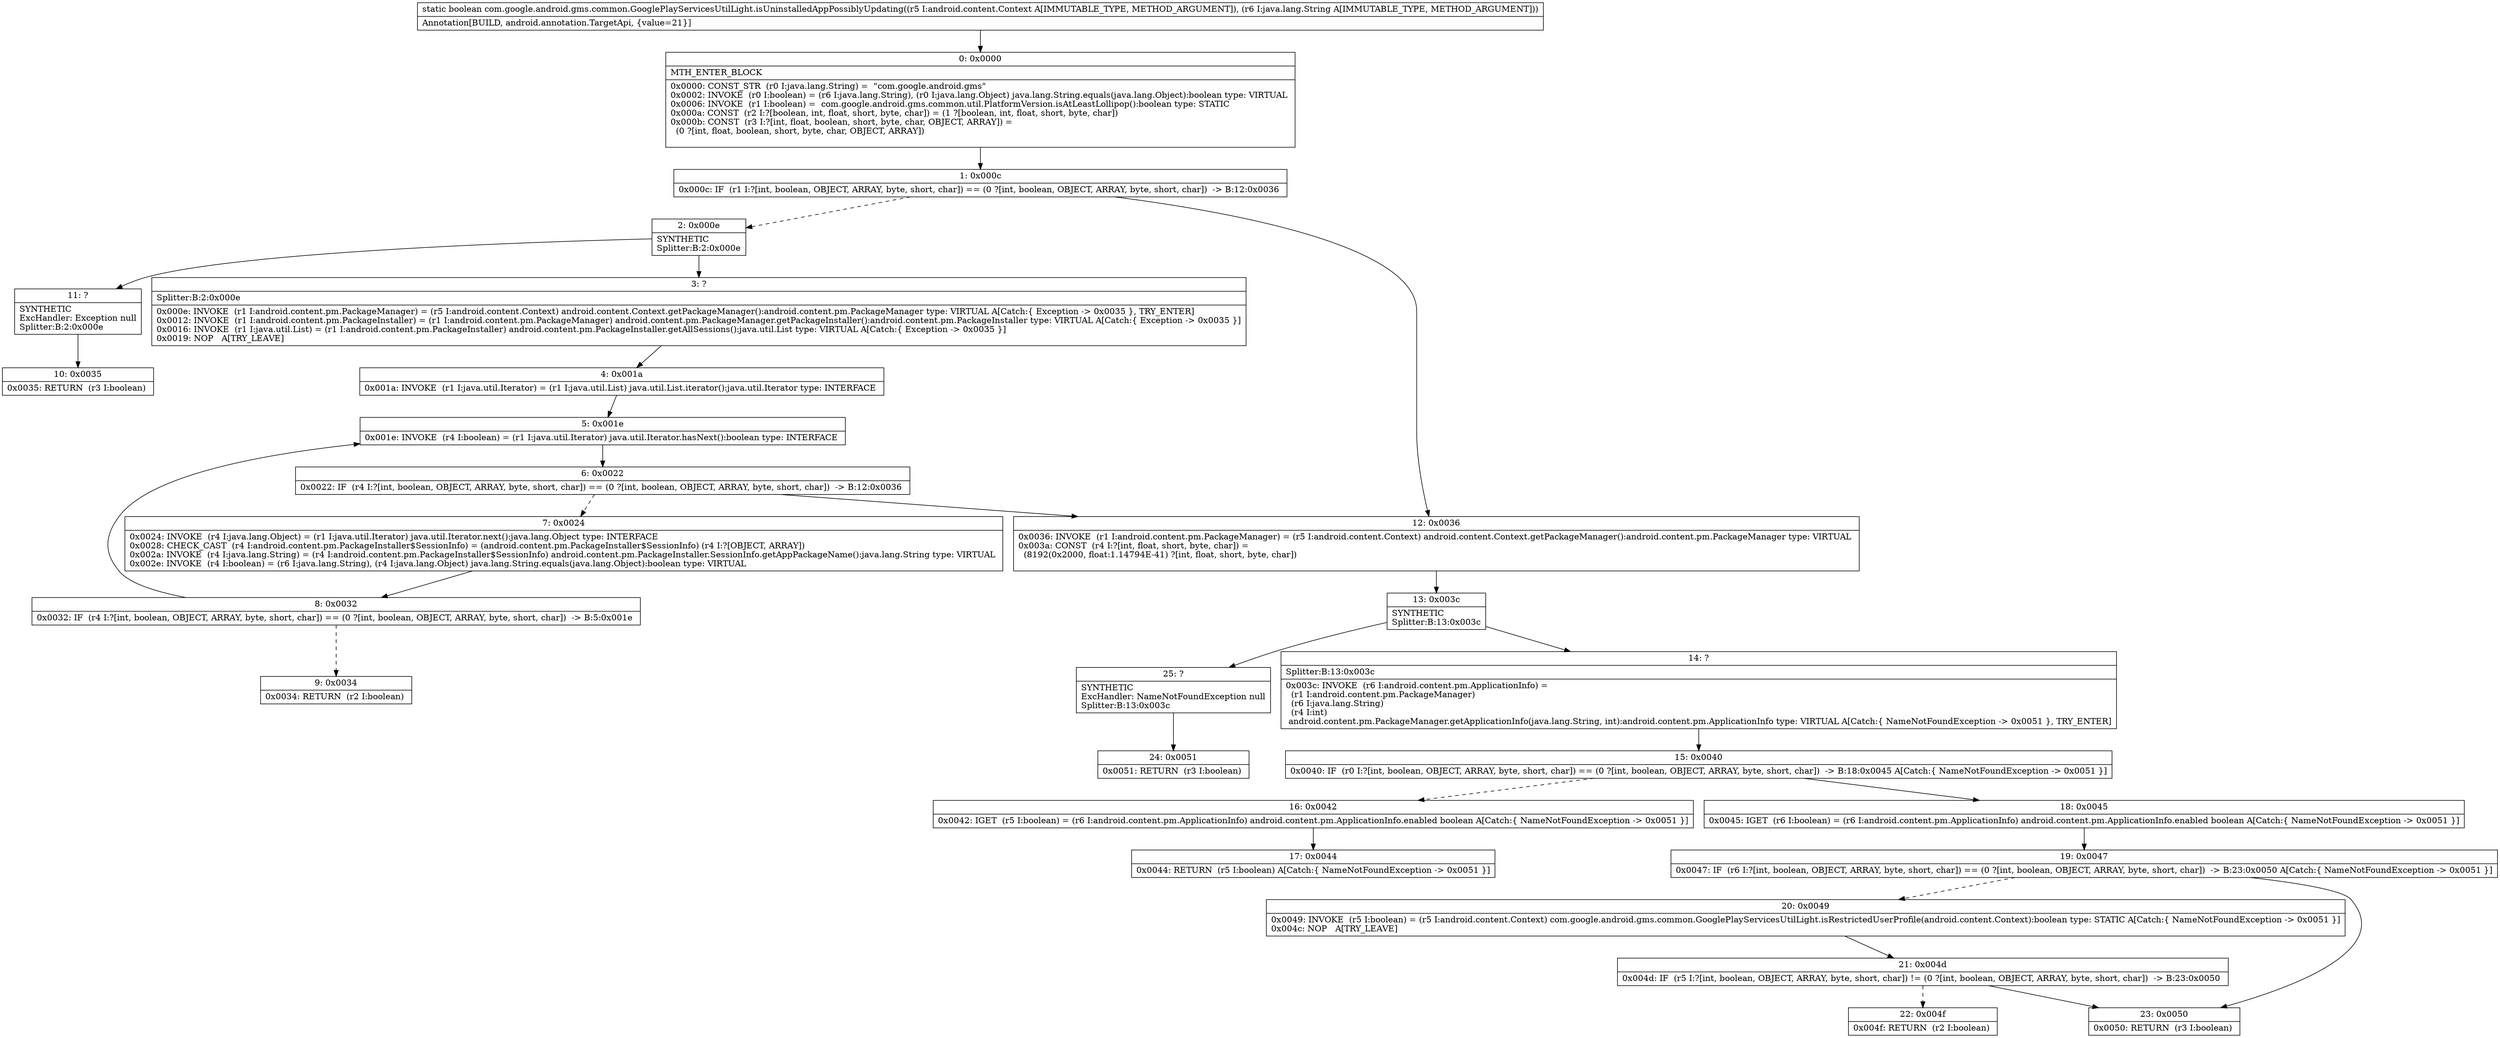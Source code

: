 digraph "CFG forcom.google.android.gms.common.GooglePlayServicesUtilLight.isUninstalledAppPossiblyUpdating(Landroid\/content\/Context;Ljava\/lang\/String;)Z" {
Node_0 [shape=record,label="{0\:\ 0x0000|MTH_ENTER_BLOCK\l|0x0000: CONST_STR  (r0 I:java.lang.String) =  \"com.google.android.gms\" \l0x0002: INVOKE  (r0 I:boolean) = (r6 I:java.lang.String), (r0 I:java.lang.Object) java.lang.String.equals(java.lang.Object):boolean type: VIRTUAL \l0x0006: INVOKE  (r1 I:boolean) =  com.google.android.gms.common.util.PlatformVersion.isAtLeastLollipop():boolean type: STATIC \l0x000a: CONST  (r2 I:?[boolean, int, float, short, byte, char]) = (1 ?[boolean, int, float, short, byte, char]) \l0x000b: CONST  (r3 I:?[int, float, boolean, short, byte, char, OBJECT, ARRAY]) = \l  (0 ?[int, float, boolean, short, byte, char, OBJECT, ARRAY])\l \l}"];
Node_1 [shape=record,label="{1\:\ 0x000c|0x000c: IF  (r1 I:?[int, boolean, OBJECT, ARRAY, byte, short, char]) == (0 ?[int, boolean, OBJECT, ARRAY, byte, short, char])  \-\> B:12:0x0036 \l}"];
Node_2 [shape=record,label="{2\:\ 0x000e|SYNTHETIC\lSplitter:B:2:0x000e\l}"];
Node_3 [shape=record,label="{3\:\ ?|Splitter:B:2:0x000e\l|0x000e: INVOKE  (r1 I:android.content.pm.PackageManager) = (r5 I:android.content.Context) android.content.Context.getPackageManager():android.content.pm.PackageManager type: VIRTUAL A[Catch:\{ Exception \-\> 0x0035 \}, TRY_ENTER]\l0x0012: INVOKE  (r1 I:android.content.pm.PackageInstaller) = (r1 I:android.content.pm.PackageManager) android.content.pm.PackageManager.getPackageInstaller():android.content.pm.PackageInstaller type: VIRTUAL A[Catch:\{ Exception \-\> 0x0035 \}]\l0x0016: INVOKE  (r1 I:java.util.List) = (r1 I:android.content.pm.PackageInstaller) android.content.pm.PackageInstaller.getAllSessions():java.util.List type: VIRTUAL A[Catch:\{ Exception \-\> 0x0035 \}]\l0x0019: NOP   A[TRY_LEAVE]\l}"];
Node_4 [shape=record,label="{4\:\ 0x001a|0x001a: INVOKE  (r1 I:java.util.Iterator) = (r1 I:java.util.List) java.util.List.iterator():java.util.Iterator type: INTERFACE \l}"];
Node_5 [shape=record,label="{5\:\ 0x001e|0x001e: INVOKE  (r4 I:boolean) = (r1 I:java.util.Iterator) java.util.Iterator.hasNext():boolean type: INTERFACE \l}"];
Node_6 [shape=record,label="{6\:\ 0x0022|0x0022: IF  (r4 I:?[int, boolean, OBJECT, ARRAY, byte, short, char]) == (0 ?[int, boolean, OBJECT, ARRAY, byte, short, char])  \-\> B:12:0x0036 \l}"];
Node_7 [shape=record,label="{7\:\ 0x0024|0x0024: INVOKE  (r4 I:java.lang.Object) = (r1 I:java.util.Iterator) java.util.Iterator.next():java.lang.Object type: INTERFACE \l0x0028: CHECK_CAST  (r4 I:android.content.pm.PackageInstaller$SessionInfo) = (android.content.pm.PackageInstaller$SessionInfo) (r4 I:?[OBJECT, ARRAY]) \l0x002a: INVOKE  (r4 I:java.lang.String) = (r4 I:android.content.pm.PackageInstaller$SessionInfo) android.content.pm.PackageInstaller.SessionInfo.getAppPackageName():java.lang.String type: VIRTUAL \l0x002e: INVOKE  (r4 I:boolean) = (r6 I:java.lang.String), (r4 I:java.lang.Object) java.lang.String.equals(java.lang.Object):boolean type: VIRTUAL \l}"];
Node_8 [shape=record,label="{8\:\ 0x0032|0x0032: IF  (r4 I:?[int, boolean, OBJECT, ARRAY, byte, short, char]) == (0 ?[int, boolean, OBJECT, ARRAY, byte, short, char])  \-\> B:5:0x001e \l}"];
Node_9 [shape=record,label="{9\:\ 0x0034|0x0034: RETURN  (r2 I:boolean) \l}"];
Node_10 [shape=record,label="{10\:\ 0x0035|0x0035: RETURN  (r3 I:boolean) \l}"];
Node_11 [shape=record,label="{11\:\ ?|SYNTHETIC\lExcHandler: Exception null\lSplitter:B:2:0x000e\l}"];
Node_12 [shape=record,label="{12\:\ 0x0036|0x0036: INVOKE  (r1 I:android.content.pm.PackageManager) = (r5 I:android.content.Context) android.content.Context.getPackageManager():android.content.pm.PackageManager type: VIRTUAL \l0x003a: CONST  (r4 I:?[int, float, short, byte, char]) = \l  (8192(0x2000, float:1.14794E\-41) ?[int, float, short, byte, char])\l \l}"];
Node_13 [shape=record,label="{13\:\ 0x003c|SYNTHETIC\lSplitter:B:13:0x003c\l}"];
Node_14 [shape=record,label="{14\:\ ?|Splitter:B:13:0x003c\l|0x003c: INVOKE  (r6 I:android.content.pm.ApplicationInfo) = \l  (r1 I:android.content.pm.PackageManager)\l  (r6 I:java.lang.String)\l  (r4 I:int)\l android.content.pm.PackageManager.getApplicationInfo(java.lang.String, int):android.content.pm.ApplicationInfo type: VIRTUAL A[Catch:\{ NameNotFoundException \-\> 0x0051 \}, TRY_ENTER]\l}"];
Node_15 [shape=record,label="{15\:\ 0x0040|0x0040: IF  (r0 I:?[int, boolean, OBJECT, ARRAY, byte, short, char]) == (0 ?[int, boolean, OBJECT, ARRAY, byte, short, char])  \-\> B:18:0x0045 A[Catch:\{ NameNotFoundException \-\> 0x0051 \}]\l}"];
Node_16 [shape=record,label="{16\:\ 0x0042|0x0042: IGET  (r5 I:boolean) = (r6 I:android.content.pm.ApplicationInfo) android.content.pm.ApplicationInfo.enabled boolean A[Catch:\{ NameNotFoundException \-\> 0x0051 \}]\l}"];
Node_17 [shape=record,label="{17\:\ 0x0044|0x0044: RETURN  (r5 I:boolean) A[Catch:\{ NameNotFoundException \-\> 0x0051 \}]\l}"];
Node_18 [shape=record,label="{18\:\ 0x0045|0x0045: IGET  (r6 I:boolean) = (r6 I:android.content.pm.ApplicationInfo) android.content.pm.ApplicationInfo.enabled boolean A[Catch:\{ NameNotFoundException \-\> 0x0051 \}]\l}"];
Node_19 [shape=record,label="{19\:\ 0x0047|0x0047: IF  (r6 I:?[int, boolean, OBJECT, ARRAY, byte, short, char]) == (0 ?[int, boolean, OBJECT, ARRAY, byte, short, char])  \-\> B:23:0x0050 A[Catch:\{ NameNotFoundException \-\> 0x0051 \}]\l}"];
Node_20 [shape=record,label="{20\:\ 0x0049|0x0049: INVOKE  (r5 I:boolean) = (r5 I:android.content.Context) com.google.android.gms.common.GooglePlayServicesUtilLight.isRestrictedUserProfile(android.content.Context):boolean type: STATIC A[Catch:\{ NameNotFoundException \-\> 0x0051 \}]\l0x004c: NOP   A[TRY_LEAVE]\l}"];
Node_21 [shape=record,label="{21\:\ 0x004d|0x004d: IF  (r5 I:?[int, boolean, OBJECT, ARRAY, byte, short, char]) != (0 ?[int, boolean, OBJECT, ARRAY, byte, short, char])  \-\> B:23:0x0050 \l}"];
Node_22 [shape=record,label="{22\:\ 0x004f|0x004f: RETURN  (r2 I:boolean) \l}"];
Node_23 [shape=record,label="{23\:\ 0x0050|0x0050: RETURN  (r3 I:boolean) \l}"];
Node_24 [shape=record,label="{24\:\ 0x0051|0x0051: RETURN  (r3 I:boolean) \l}"];
Node_25 [shape=record,label="{25\:\ ?|SYNTHETIC\lExcHandler: NameNotFoundException null\lSplitter:B:13:0x003c\l}"];
MethodNode[shape=record,label="{static boolean com.google.android.gms.common.GooglePlayServicesUtilLight.isUninstalledAppPossiblyUpdating((r5 I:android.content.Context A[IMMUTABLE_TYPE, METHOD_ARGUMENT]), (r6 I:java.lang.String A[IMMUTABLE_TYPE, METHOD_ARGUMENT]))  | Annotation[BUILD, android.annotation.TargetApi, \{value=21\}]\l}"];
MethodNode -> Node_0;
Node_0 -> Node_1;
Node_1 -> Node_2[style=dashed];
Node_1 -> Node_12;
Node_2 -> Node_3;
Node_2 -> Node_11;
Node_3 -> Node_4;
Node_4 -> Node_5;
Node_5 -> Node_6;
Node_6 -> Node_7[style=dashed];
Node_6 -> Node_12;
Node_7 -> Node_8;
Node_8 -> Node_5;
Node_8 -> Node_9[style=dashed];
Node_11 -> Node_10;
Node_12 -> Node_13;
Node_13 -> Node_14;
Node_13 -> Node_25;
Node_14 -> Node_15;
Node_15 -> Node_16[style=dashed];
Node_15 -> Node_18;
Node_16 -> Node_17;
Node_18 -> Node_19;
Node_19 -> Node_20[style=dashed];
Node_19 -> Node_23;
Node_20 -> Node_21;
Node_21 -> Node_22[style=dashed];
Node_21 -> Node_23;
Node_25 -> Node_24;
}

